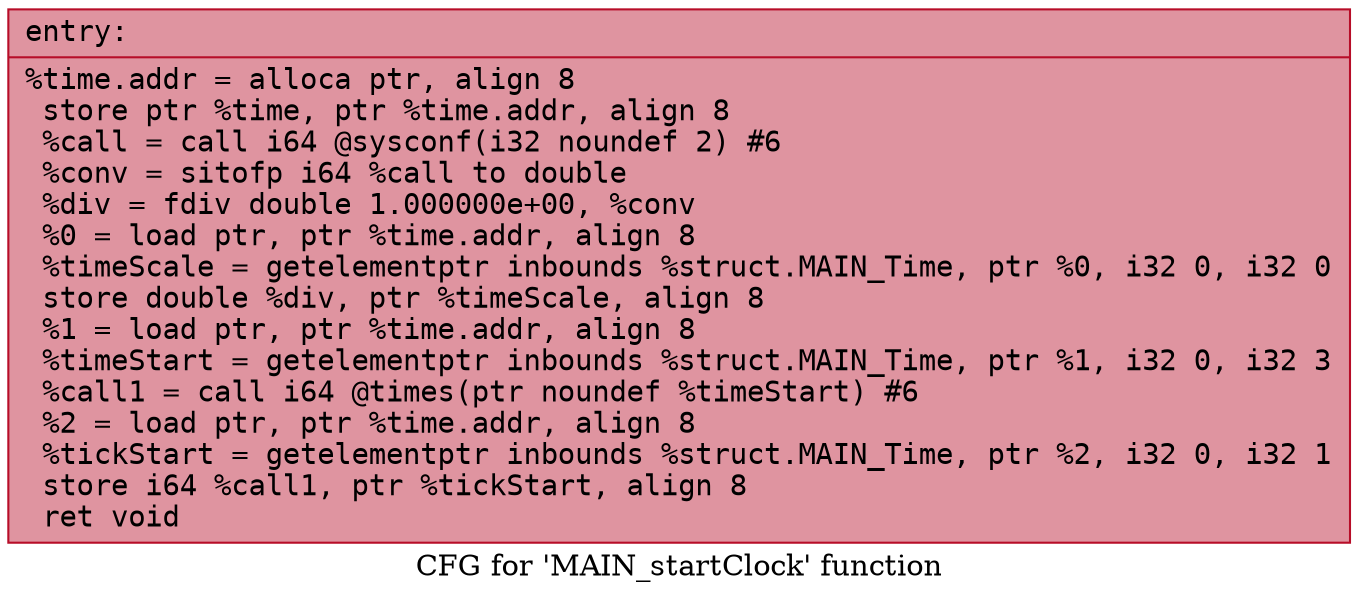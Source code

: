digraph "CFG for 'MAIN_startClock' function" {
	label="CFG for 'MAIN_startClock' function";

	Node0x55e24c275b10 [shape=record,color="#b70d28ff", style=filled, fillcolor="#b70d2870" fontname="Courier",label="{entry:\l|  %time.addr = alloca ptr, align 8\l  store ptr %time, ptr %time.addr, align 8\l  %call = call i64 @sysconf(i32 noundef 2) #6\l  %conv = sitofp i64 %call to double\l  %div = fdiv double 1.000000e+00, %conv\l  %0 = load ptr, ptr %time.addr, align 8\l  %timeScale = getelementptr inbounds %struct.MAIN_Time, ptr %0, i32 0, i32 0\l  store double %div, ptr %timeScale, align 8\l  %1 = load ptr, ptr %time.addr, align 8\l  %timeStart = getelementptr inbounds %struct.MAIN_Time, ptr %1, i32 0, i32 3\l  %call1 = call i64 @times(ptr noundef %timeStart) #6\l  %2 = load ptr, ptr %time.addr, align 8\l  %tickStart = getelementptr inbounds %struct.MAIN_Time, ptr %2, i32 0, i32 1\l  store i64 %call1, ptr %tickStart, align 8\l  ret void\l}"];
}
